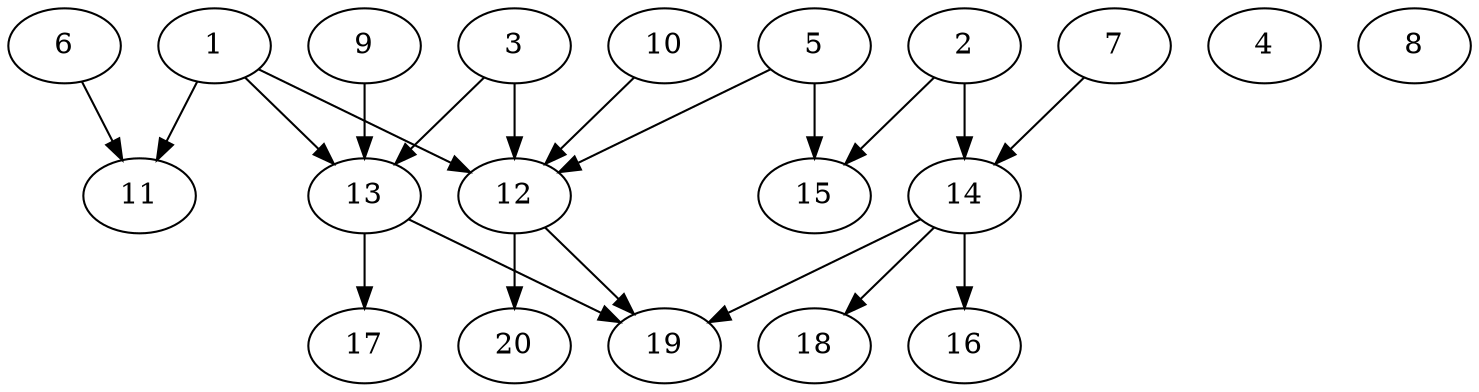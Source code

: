 // DAG automatically generated by daggen at Tue Jul 23 14:25:45 2019
// ./daggen --dot -n 20 --ccr 0.4 --fat 0.7 --regular 0.5 --density 0.6 --mindata 5242880 --maxdata 52428800 
digraph G {
  1 [size="29844480", alpha="0.13", expect_size="11937792"] 
  1 -> 11 [size ="11937792"]
  1 -> 12 [size ="11937792"]
  1 -> 13 [size ="11937792"]
  2 [size="123471360", alpha="0.02", expect_size="49388544"] 
  2 -> 14 [size ="49388544"]
  2 -> 15 [size ="49388544"]
  3 [size="21767680", alpha="0.06", expect_size="8707072"] 
  3 -> 12 [size ="8707072"]
  3 -> 13 [size ="8707072"]
  4 [size="128752640", alpha="0.10", expect_size="51501056"] 
  5 [size="76551680", alpha="0.14", expect_size="30620672"] 
  5 -> 12 [size ="30620672"]
  5 -> 15 [size ="30620672"]
  6 [size="34206720", alpha="0.07", expect_size="13682688"] 
  6 -> 11 [size ="13682688"]
  7 [size="41320960", alpha="0.05", expect_size="16528384"] 
  7 -> 14 [size ="16528384"]
  8 [size="52451840", alpha="0.16", expect_size="20980736"] 
  9 [size="65221120", alpha="0.16", expect_size="26088448"] 
  9 -> 13 [size ="26088448"]
  10 [size="50460160", alpha="0.20", expect_size="20184064"] 
  10 -> 12 [size ="20184064"]
  11 [size="13852160", alpha="0.11", expect_size="5540864"] 
  12 [size="87953920", alpha="0.01", expect_size="35181568"] 
  12 -> 19 [size ="35181568"]
  12 -> 20 [size ="35181568"]
  13 [size="97730560", alpha="0.04", expect_size="39092224"] 
  13 -> 17 [size ="39092224"]
  13 -> 19 [size ="39092224"]
  14 [size="13888000", alpha="0.13", expect_size="5555200"] 
  14 -> 16 [size ="5555200"]
  14 -> 18 [size ="5555200"]
  14 -> 19 [size ="5555200"]
  15 [size="74752000", alpha="0.12", expect_size="29900800"] 
  16 [size="37583360", alpha="0.07", expect_size="15033344"] 
  17 [size="78080000", alpha="0.09", expect_size="31232000"] 
  18 [size="110384640", alpha="0.02", expect_size="44153856"] 
  19 [size="89710080", alpha="0.06", expect_size="35884032"] 
  20 [size="68684800", alpha="0.06", expect_size="27473920"] 
}
